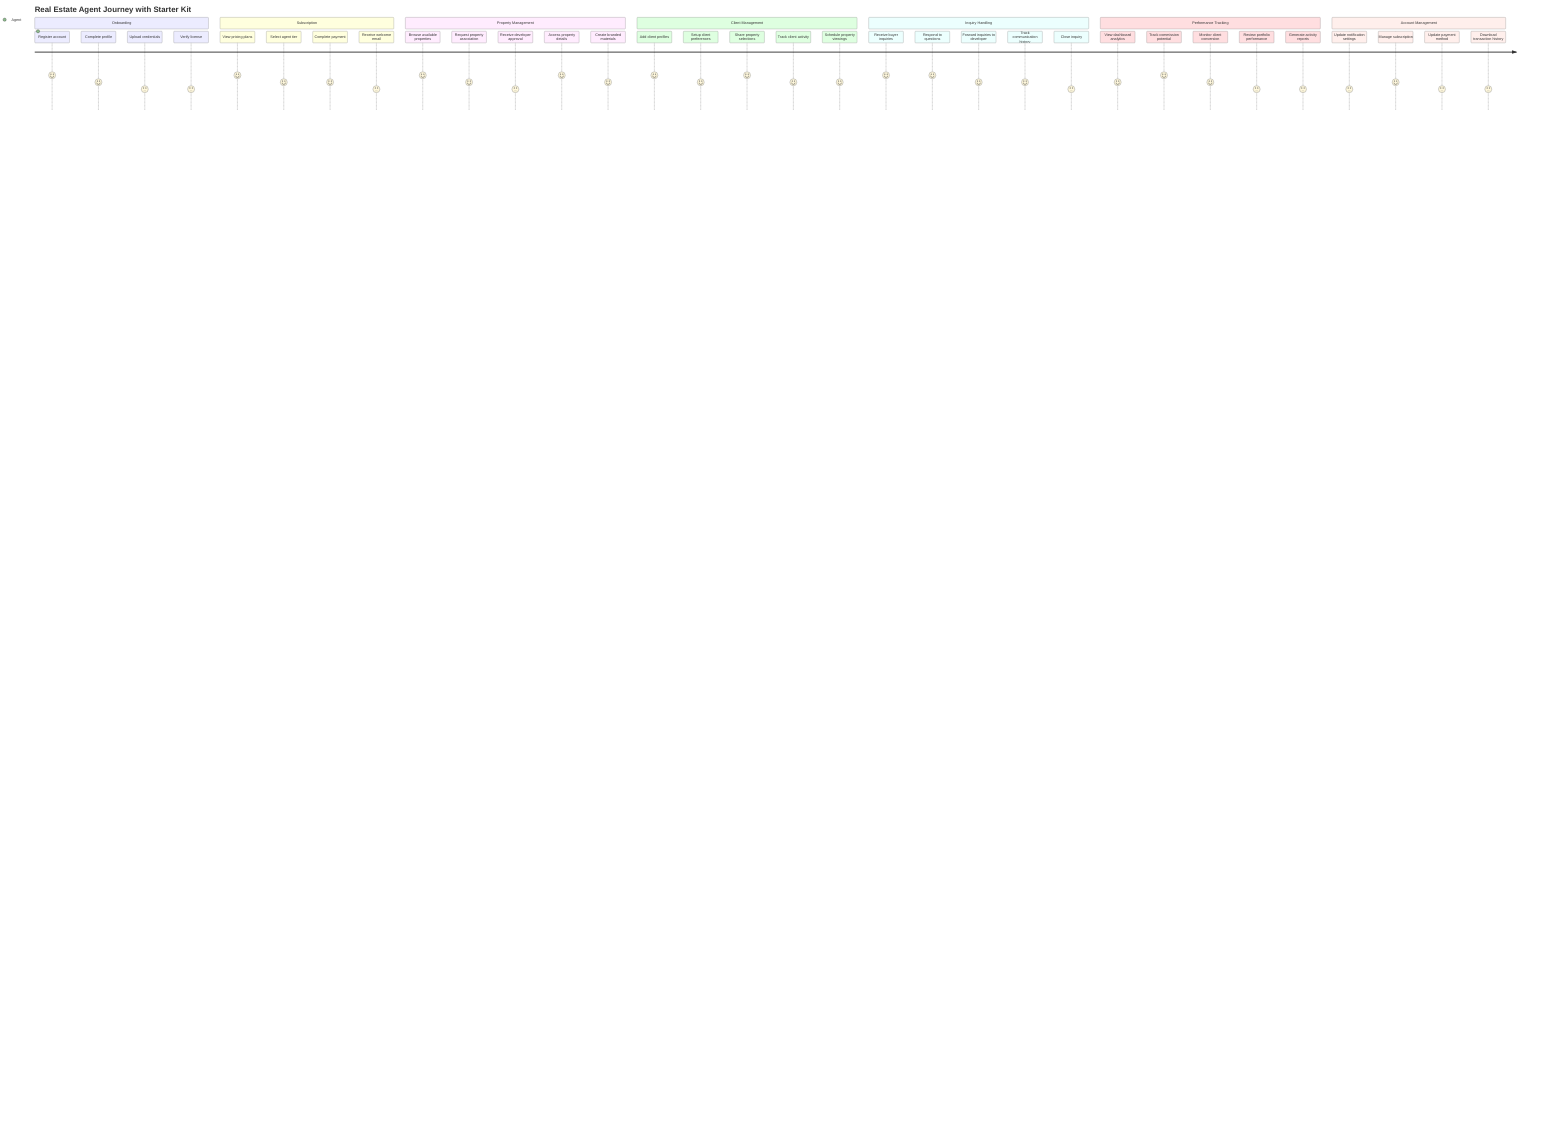 journey
    title Real Estate Agent Journey with Starter Kit
    section Onboarding
      Register account: 5: Agent
      Complete profile: 4
      Upload credentials: 3
      Verify license: 3
    section Subscription
      View pricing plans: 5
      Select agent tier: 4
      Complete payment: 4
      Receive welcome email: 3
    section Property Management
      Browse available properties: 5
      Request property association: 4
      Receive developer approval: 3
      Access property details: 5
      Create branded materials: 4
    section Client Management
      Add client profiles: 5
      Setup client preferences: 4
      Share property selections: 5
      Track client activity: 4
      Schedule property viewings: 4
    section Inquiry Handling
      Receive buyer inquiries: 5
      Respond to questions: 5
      Forward inquiries to developer: 4
      Track communication history: 4
      Close inquiry: 3
    section Performance Tracking
      View dashboard analytics: 4
      Track commission potential: 5
      Monitor client conversion: 4
      Review portfolio performance: 3
      Generate activity reports: 3
    section Account Management
      Update notification settings: 3
      Manage subscription: 4
      Update payment method: 3
      Download transaction history: 3